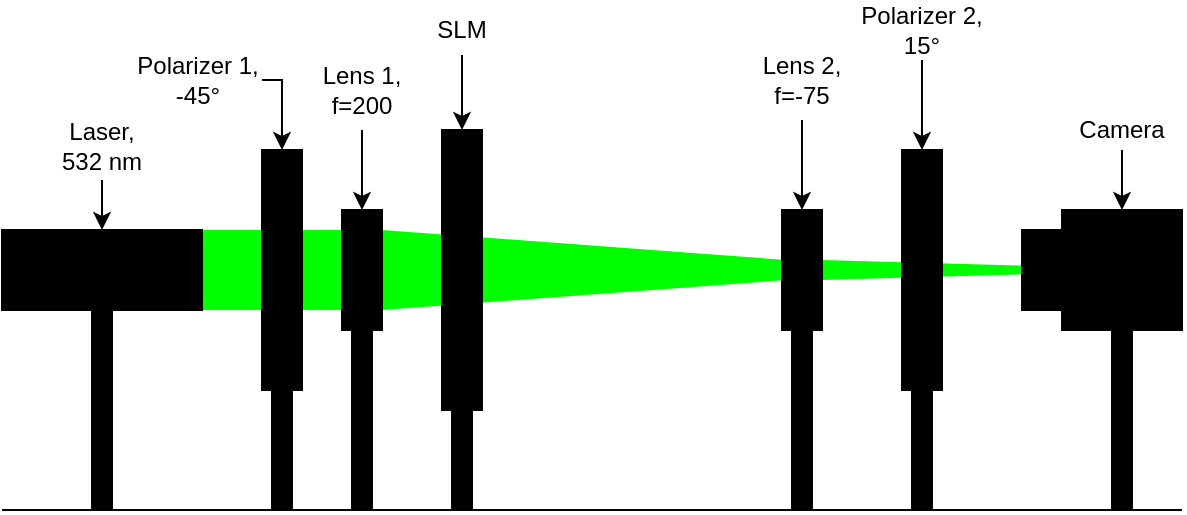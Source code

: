 <mxfile>
    <diagram id="SL8H2ZP1onxJy9nslx8K" name="Page-1">
        <mxGraphModel dx="780" dy="382" grid="1" gridSize="10" guides="1" tooltips="1" connect="1" arrows="1" fold="1" page="1" pageScale="1" pageWidth="827" pageHeight="1169" math="0" shadow="0">
            <root>
                <mxCell id="0"/>
                <mxCell id="1" parent="0"/>
                <mxCell id="NaqtpgOzilmIxhuoCxP4-29" value="" style="triangle;whiteSpace=wrap;html=1;fillColor=#00FF00;strokeColor=none;" parent="1" vertex="1">
                    <mxGeometry x="230" y="260" width="270" height="40" as="geometry"/>
                </mxCell>
                <mxCell id="NaqtpgOzilmIxhuoCxP4-7" value="" style="rounded=0;whiteSpace=wrap;html=1;strokeColor=none;fillColor=#00FF00;" parent="1" vertex="1">
                    <mxGeometry x="140" y="260" width="30" height="40" as="geometry"/>
                </mxCell>
                <mxCell id="NaqtpgOzilmIxhuoCxP4-8" value="" style="rounded=0;whiteSpace=wrap;html=1;strokeColor=none;fillColor=#00FF00;" parent="1" vertex="1">
                    <mxGeometry x="190" y="260" width="20" height="40" as="geometry"/>
                </mxCell>
                <mxCell id="NaqtpgOzilmIxhuoCxP4-30" value="" style="triangle;whiteSpace=wrap;html=1;fillColor=#00FF00;strokeColor=none;" parent="1" vertex="1">
                    <mxGeometry x="450" y="275" width="180" height="10" as="geometry"/>
                </mxCell>
                <mxCell id="NaqtpgOzilmIxhuoCxP4-1" value="" style="endArrow=none;html=1;rounded=0;" parent="1" edge="1">
                    <mxGeometry width="50" height="50" relative="1" as="geometry">
                        <mxPoint x="40" y="400" as="sourcePoint"/>
                        <mxPoint x="630" y="400" as="targetPoint"/>
                    </mxGeometry>
                </mxCell>
                <mxCell id="NaqtpgOzilmIxhuoCxP4-10" value="" style="rounded=0;whiteSpace=wrap;html=1;fillColor=#000000;" parent="1" vertex="1">
                    <mxGeometry x="85" y="300" width="10" height="100" as="geometry"/>
                </mxCell>
                <mxCell id="NaqtpgOzilmIxhuoCxP4-11" value="" style="rounded=0;whiteSpace=wrap;html=1;fillColor=#000000;" parent="1" vertex="1">
                    <mxGeometry x="175" y="340" width="10" height="60" as="geometry"/>
                </mxCell>
                <mxCell id="NaqtpgOzilmIxhuoCxP4-12" value="" style="rounded=0;whiteSpace=wrap;html=1;fillColor=#000000;" parent="1" vertex="1">
                    <mxGeometry x="495" y="340" width="10" height="60" as="geometry"/>
                </mxCell>
                <mxCell id="NaqtpgOzilmIxhuoCxP4-13" value="" style="rounded=0;whiteSpace=wrap;html=1;fillColor=#000000;" parent="1" vertex="1">
                    <mxGeometry x="265" y="350" width="10" height="50" as="geometry"/>
                </mxCell>
                <mxCell id="NaqtpgOzilmIxhuoCxP4-16" value="" style="rounded=0;whiteSpace=wrap;html=1;fillColor=#000000;" parent="1" vertex="1">
                    <mxGeometry x="595" y="310" width="10" height="90" as="geometry"/>
                </mxCell>
                <mxCell id="NaqtpgOzilmIxhuoCxP4-18" value="" style="rounded=0;whiteSpace=wrap;html=1;fillColor=#000000;" parent="1" vertex="1">
                    <mxGeometry x="215" y="310" width="10" height="90" as="geometry"/>
                </mxCell>
                <mxCell id="NaqtpgOzilmIxhuoCxP4-24" value="" style="rounded=0;whiteSpace=wrap;html=1;fillColor=#000000;" parent="1" vertex="1">
                    <mxGeometry x="435" y="310" width="10" height="90" as="geometry"/>
                </mxCell>
                <mxCell id="NaqtpgOzilmIxhuoCxP4-41" style="edgeStyle=orthogonalEdgeStyle;rounded=0;orthogonalLoop=1;jettySize=auto;html=1;exitX=1;exitY=0.5;exitDx=0;exitDy=0;entryX=0.5;entryY=0;entryDx=0;entryDy=0;" parent="1" source="NaqtpgOzilmIxhuoCxP4-31" target="NaqtpgOzilmIxhuoCxP4-4" edge="1">
                    <mxGeometry relative="1" as="geometry"/>
                </mxCell>
                <mxCell id="NaqtpgOzilmIxhuoCxP4-31" value="Polarizer 1,&lt;br&gt;-45°" style="text;html=1;strokeColor=none;fillColor=none;align=center;verticalAlign=middle;whiteSpace=wrap;rounded=0;" parent="1" vertex="1">
                    <mxGeometry x="106" y="170" width="64" height="30" as="geometry"/>
                </mxCell>
                <mxCell id="NaqtpgOzilmIxhuoCxP4-52" style="edgeStyle=orthogonalEdgeStyle;rounded=0;orthogonalLoop=1;jettySize=auto;html=1;exitX=0.5;exitY=1;exitDx=0;exitDy=0;entryX=0.5;entryY=0;entryDx=0;entryDy=0;" parent="1" source="NaqtpgOzilmIxhuoCxP4-32" target="NaqtpgOzilmIxhuoCxP4-3" edge="1">
                    <mxGeometry relative="1" as="geometry"/>
                </mxCell>
                <mxCell id="NaqtpgOzilmIxhuoCxP4-32" value="&lt;div&gt;Laser,&lt;/div&gt;&lt;div&gt;532 nm&lt;/div&gt;" style="text;html=1;strokeColor=none;fillColor=none;align=center;verticalAlign=middle;whiteSpace=wrap;rounded=0;" parent="1" vertex="1">
                    <mxGeometry x="60" y="200" width="60" height="35" as="geometry"/>
                </mxCell>
                <mxCell id="NaqtpgOzilmIxhuoCxP4-44" style="edgeStyle=orthogonalEdgeStyle;rounded=0;orthogonalLoop=1;jettySize=auto;html=1;exitX=0.5;exitY=1;exitDx=0;exitDy=0;" parent="1" source="NaqtpgOzilmIxhuoCxP4-36" target="NaqtpgOzilmIxhuoCxP4-6" edge="1">
                    <mxGeometry relative="1" as="geometry"/>
                </mxCell>
                <mxCell id="NaqtpgOzilmIxhuoCxP4-36" value="SLM" style="text;html=1;strokeColor=none;fillColor=none;align=center;verticalAlign=middle;whiteSpace=wrap;rounded=0;" parent="1" vertex="1">
                    <mxGeometry x="240" y="147.5" width="60" height="25" as="geometry"/>
                </mxCell>
                <mxCell id="NaqtpgOzilmIxhuoCxP4-45" style="edgeStyle=orthogonalEdgeStyle;rounded=0;orthogonalLoop=1;jettySize=auto;html=1;exitX=0.5;exitY=1;exitDx=0;exitDy=0;" parent="1" source="NaqtpgOzilmIxhuoCxP4-38" target="NaqtpgOzilmIxhuoCxP4-23" edge="1">
                    <mxGeometry relative="1" as="geometry"/>
                </mxCell>
                <mxCell id="NaqtpgOzilmIxhuoCxP4-38" value="&lt;div&gt;Lens 1,&lt;/div&gt;&lt;div&gt;f=200&lt;br&gt;&lt;/div&gt;" style="text;html=1;strokeColor=none;fillColor=none;align=center;verticalAlign=middle;whiteSpace=wrap;rounded=0;" parent="1" vertex="1">
                    <mxGeometry x="190" y="170" width="60" height="40" as="geometry"/>
                </mxCell>
                <mxCell id="3" value="" style="edgeStyle=none;html=1;" parent="1" source="NaqtpgOzilmIxhuoCxP4-43" target="NaqtpgOzilmIxhuoCxP4-5" edge="1">
                    <mxGeometry relative="1" as="geometry"/>
                </mxCell>
                <mxCell id="NaqtpgOzilmIxhuoCxP4-43" value="Polarizer 2,&lt;br&gt;15°" style="text;html=1;strokeColor=none;fillColor=none;align=center;verticalAlign=middle;whiteSpace=wrap;rounded=0;" parent="1" vertex="1">
                    <mxGeometry x="468" y="145" width="64" height="30" as="geometry"/>
                </mxCell>
                <mxCell id="NaqtpgOzilmIxhuoCxP4-50" style="edgeStyle=orthogonalEdgeStyle;rounded=0;orthogonalLoop=1;jettySize=auto;html=1;exitX=0.5;exitY=1;exitDx=0;exitDy=0;entryX=0.5;entryY=0;entryDx=0;entryDy=0;" parent="1" source="NaqtpgOzilmIxhuoCxP4-48" target="NaqtpgOzilmIxhuoCxP4-25" edge="1">
                    <mxGeometry relative="1" as="geometry"/>
                </mxCell>
                <mxCell id="NaqtpgOzilmIxhuoCxP4-48" value="&lt;div&gt;Lens 2,&lt;/div&gt;&lt;div&gt;f=-75&lt;br&gt;&lt;/div&gt;" style="text;html=1;strokeColor=none;fillColor=none;align=center;verticalAlign=middle;whiteSpace=wrap;rounded=0;" parent="1" vertex="1">
                    <mxGeometry x="410" y="165" width="60" height="40" as="geometry"/>
                </mxCell>
                <mxCell id="NaqtpgOzilmIxhuoCxP4-4" value="" style="rounded=0;whiteSpace=wrap;html=1;fillColor=#000000;" parent="1" vertex="1">
                    <mxGeometry x="170" y="220" width="20" height="120" as="geometry"/>
                </mxCell>
                <mxCell id="NaqtpgOzilmIxhuoCxP4-5" value="" style="rounded=0;whiteSpace=wrap;html=1;fillColor=#000000;" parent="1" vertex="1">
                    <mxGeometry x="490" y="220" width="20" height="120" as="geometry"/>
                </mxCell>
                <mxCell id="NaqtpgOzilmIxhuoCxP4-6" value="" style="rounded=0;whiteSpace=wrap;html=1;fillColor=#000000;" parent="1" vertex="1">
                    <mxGeometry x="260" y="210" width="20" height="140" as="geometry"/>
                </mxCell>
                <mxCell id="NaqtpgOzilmIxhuoCxP4-23" value="" style="rounded=0;whiteSpace=wrap;html=1;fillColor=#000000;" parent="1" vertex="1">
                    <mxGeometry x="210" y="250" width="20" height="60" as="geometry"/>
                </mxCell>
                <mxCell id="NaqtpgOzilmIxhuoCxP4-15" value="" style="rounded=0;whiteSpace=wrap;html=1;fillColor=#000000;" parent="1" vertex="1">
                    <mxGeometry x="550" y="260" width="20" height="40" as="geometry"/>
                </mxCell>
                <mxCell id="NaqtpgOzilmIxhuoCxP4-14" value="" style="rounded=0;whiteSpace=wrap;html=1;fillColor=#000000;" parent="1" vertex="1">
                    <mxGeometry x="570" y="250" width="60" height="60" as="geometry"/>
                </mxCell>
                <mxCell id="NaqtpgOzilmIxhuoCxP4-3" value="" style="rounded=0;whiteSpace=wrap;html=1;fillColor=#000000;" parent="1" vertex="1">
                    <mxGeometry x="40" y="260" width="100" height="40" as="geometry"/>
                </mxCell>
                <mxCell id="NaqtpgOzilmIxhuoCxP4-55" value="" style="edgeStyle=orthogonalEdgeStyle;rounded=0;orthogonalLoop=1;jettySize=auto;html=1;" parent="1" source="NaqtpgOzilmIxhuoCxP4-54" target="NaqtpgOzilmIxhuoCxP4-14" edge="1">
                    <mxGeometry relative="1" as="geometry"/>
                </mxCell>
                <mxCell id="NaqtpgOzilmIxhuoCxP4-54" value="Camera" style="text;html=1;strokeColor=none;fillColor=none;align=center;verticalAlign=middle;whiteSpace=wrap;rounded=0;" parent="1" vertex="1">
                    <mxGeometry x="570" y="200" width="60" height="20" as="geometry"/>
                </mxCell>
                <mxCell id="NaqtpgOzilmIxhuoCxP4-25" value="" style="rounded=0;whiteSpace=wrap;html=1;fillColor=#000000;fillOpacity=100;" parent="1" vertex="1">
                    <mxGeometry x="430" y="250" width="20" height="60" as="geometry"/>
                </mxCell>
            </root>
        </mxGraphModel>
    </diagram>
</mxfile>